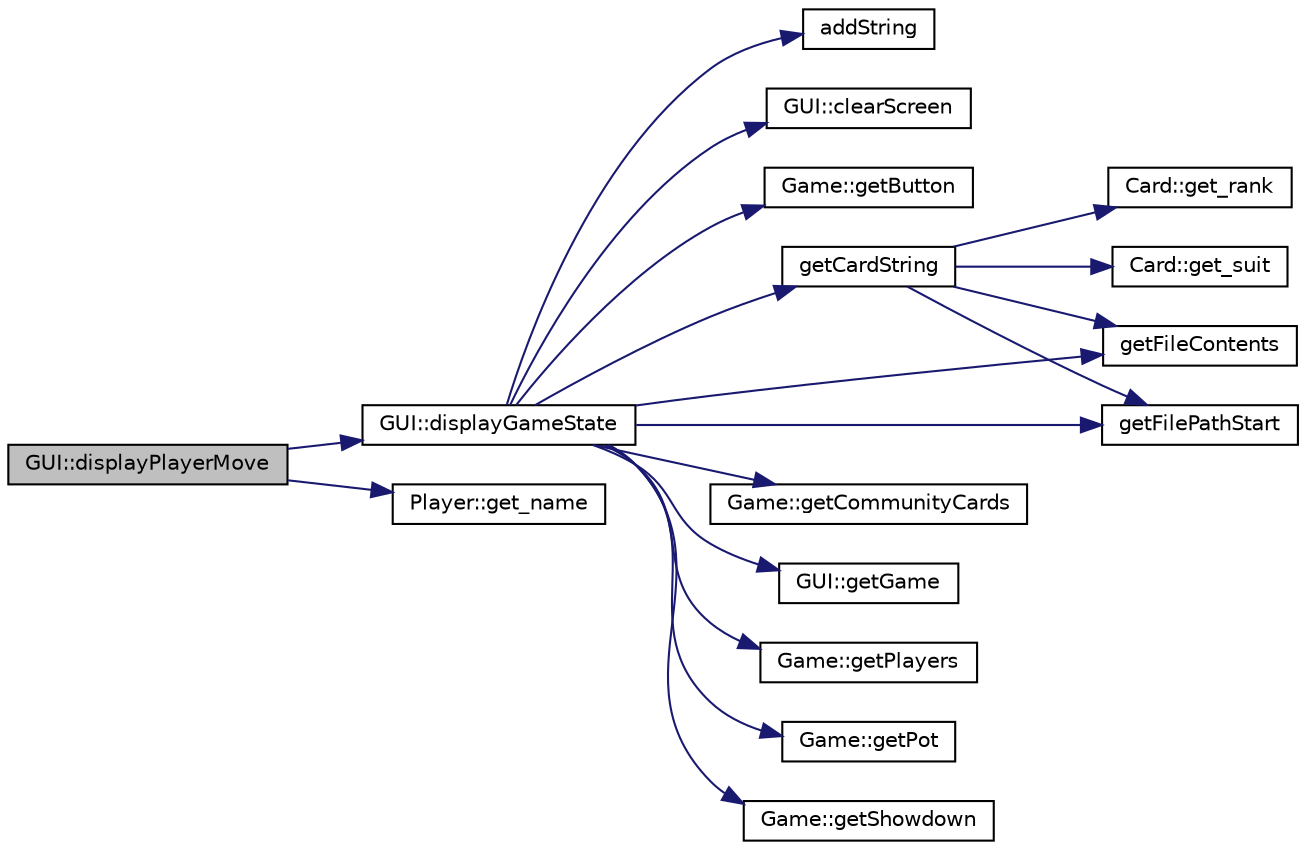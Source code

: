 digraph "GUI::displayPlayerMove"
{
 // INTERACTIVE_SVG=YES
 // LATEX_PDF_SIZE
  edge [fontname="Helvetica",fontsize="10",labelfontname="Helvetica",labelfontsize="10"];
  node [fontname="Helvetica",fontsize="10",shape=record];
  rankdir="LR";
  Node1 [label="GUI::displayPlayerMove",height=0.2,width=0.4,color="black", fillcolor="grey75", style="filled", fontcolor="black",tooltip="Displays a player's move."];
  Node1 -> Node2 [color="midnightblue",fontsize="10",style="solid",fontname="Helvetica"];
  Node2 [label="GUI::displayGameState",height=0.2,width=0.4,color="black", fillcolor="white", style="filled",URL="$class_g_u_i.html#a8f55dae107a6648458f6eb16608c66d2",tooltip="Displays the current state of the game."];
  Node2 -> Node3 [color="midnightblue",fontsize="10",style="solid",fontname="Helvetica"];
  Node3 [label="addString",height=0.2,width=0.4,color="black", fillcolor="white", style="filled",URL="$_g_u_i_8cpp.html#ae6720e4bc4b25d366b73e9fc9b8afd4b",tooltip=" "];
  Node2 -> Node4 [color="midnightblue",fontsize="10",style="solid",fontname="Helvetica"];
  Node4 [label="GUI::clearScreen",height=0.2,width=0.4,color="black", fillcolor="white", style="filled",URL="$class_g_u_i.html#acf2275f45170a133113df56f878ff554",tooltip="Clears the console screen."];
  Node2 -> Node5 [color="midnightblue",fontsize="10",style="solid",fontname="Helvetica"];
  Node5 [label="Game::getButton",height=0.2,width=0.4,color="black", fillcolor="white", style="filled",URL="$class_game.html#a4760c827f1396dfba471b22a79a4f7ee",tooltip="Gets the current position of the dealer button."];
  Node2 -> Node6 [color="midnightblue",fontsize="10",style="solid",fontname="Helvetica"];
  Node6 [label="getCardString",height=0.2,width=0.4,color="black", fillcolor="white", style="filled",URL="$_g_u_i_8cpp.html#a36b6f63142ee7d9e884ef846d5dd1a05",tooltip=" "];
  Node6 -> Node7 [color="midnightblue",fontsize="10",style="solid",fontname="Helvetica"];
  Node7 [label="Card::get_rank",height=0.2,width=0.4,color="black", fillcolor="white", style="filled",URL="$class_card.html#a9b352ce37c8d4e365b31dee979c35add",tooltip="Gets the rank of the card."];
  Node6 -> Node8 [color="midnightblue",fontsize="10",style="solid",fontname="Helvetica"];
  Node8 [label="Card::get_suit",height=0.2,width=0.4,color="black", fillcolor="white", style="filled",URL="$class_card.html#a74782cc7cdcc2bf7cabc89eaa265805a",tooltip="Gets the suit of the card."];
  Node6 -> Node9 [color="midnightblue",fontsize="10",style="solid",fontname="Helvetica"];
  Node9 [label="getFileContents",height=0.2,width=0.4,color="black", fillcolor="white", style="filled",URL="$_g_u_i_8cpp.html#a734f170642ae5d075a5f9f98fab8cfdf",tooltip=" "];
  Node6 -> Node10 [color="midnightblue",fontsize="10",style="solid",fontname="Helvetica"];
  Node10 [label="getFilePathStart",height=0.2,width=0.4,color="black", fillcolor="white", style="filled",URL="$_g_u_i_8cpp.html#a674e968d1ecb5cf741d6625f58378c95",tooltip=" "];
  Node2 -> Node11 [color="midnightblue",fontsize="10",style="solid",fontname="Helvetica"];
  Node11 [label="Game::getCommunityCards",height=0.2,width=0.4,color="black", fillcolor="white", style="filled",URL="$class_game.html#ae8d1705be89f97f5ef13ba1a460502f2",tooltip="Gets the community cards on the table."];
  Node2 -> Node9 [color="midnightblue",fontsize="10",style="solid",fontname="Helvetica"];
  Node2 -> Node10 [color="midnightblue",fontsize="10",style="solid",fontname="Helvetica"];
  Node2 -> Node12 [color="midnightblue",fontsize="10",style="solid",fontname="Helvetica"];
  Node12 [label="GUI::getGame",height=0.2,width=0.4,color="black", fillcolor="white", style="filled",URL="$class_g_u_i.html#a8a11612f177718da765ea52bc74d62de",tooltip="Gets the game object for the GUI."];
  Node2 -> Node13 [color="midnightblue",fontsize="10",style="solid",fontname="Helvetica"];
  Node13 [label="Game::getPlayers",height=0.2,width=0.4,color="black", fillcolor="white", style="filled",URL="$class_game.html#a57e5aef2f67e77929842fab7a78404ea",tooltip="Gets the players in the game."];
  Node2 -> Node14 [color="midnightblue",fontsize="10",style="solid",fontname="Helvetica"];
  Node14 [label="Game::getPot",height=0.2,width=0.4,color="black", fillcolor="white", style="filled",URL="$class_game.html#a20b263146b74bb0c81341cfd26c44de6",tooltip="Gets the current pot size."];
  Node2 -> Node15 [color="midnightblue",fontsize="10",style="solid",fontname="Helvetica"];
  Node15 [label="Game::getShowdown",height=0.2,width=0.4,color="black", fillcolor="white", style="filled",URL="$class_game.html#ae10d3e9f219b74699aa150537440c041",tooltip="Checks if the game is at showdown."];
  Node1 -> Node16 [color="midnightblue",fontsize="10",style="solid",fontname="Helvetica"];
  Node16 [label="Player::get_name",height=0.2,width=0.4,color="black", fillcolor="white", style="filled",URL="$class_player.html#afca8141f38b60b526fd2f874523a2726",tooltip="Gets the name of the player."];
}

